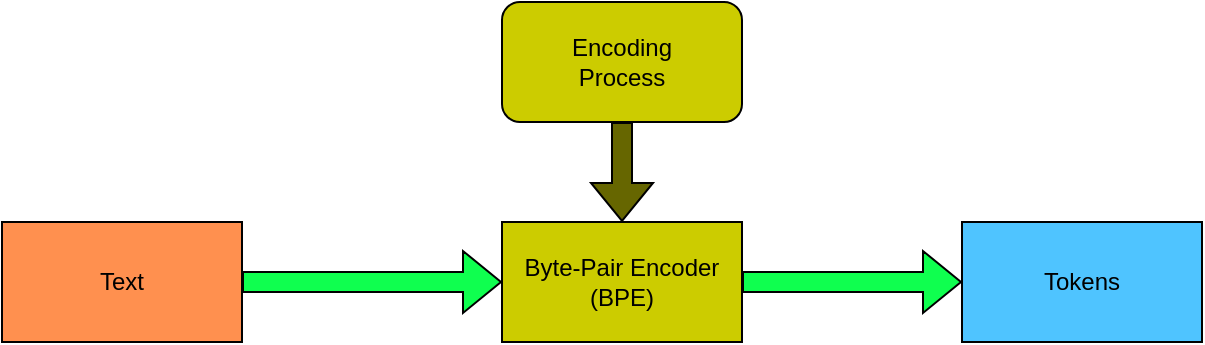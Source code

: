 <mxfile version="24.5.2" type="github">
  <diagram name="Page-1" id="hEqjnrV1hhbZaAEsEmEU">
    <mxGraphModel dx="962" dy="510" grid="1" gridSize="10" guides="1" tooltips="1" connect="1" arrows="1" fold="1" page="1" pageScale="1" pageWidth="850" pageHeight="1100" math="0" shadow="0">
      <root>
        <mxCell id="0" />
        <mxCell id="1" parent="0" />
        <mxCell id="UKuKk4aacnZ8U92alZh_-1" value="Text" style="rounded=0;whiteSpace=wrap;html=1;fillColor=#FF904F;" vertex="1" parent="1">
          <mxGeometry x="70" y="440" width="120" height="60" as="geometry" />
        </mxCell>
        <mxCell id="UKuKk4aacnZ8U92alZh_-3" value="Byte-Pair Encoder (BPE)" style="rounded=0;whiteSpace=wrap;html=1;fillColor=#CCCC00;" vertex="1" parent="1">
          <mxGeometry x="320" y="440" width="120" height="60" as="geometry" />
        </mxCell>
        <mxCell id="UKuKk4aacnZ8U92alZh_-6" value="Tokens" style="rounded=0;whiteSpace=wrap;html=1;fillColor=#4FC4FF;" vertex="1" parent="1">
          <mxGeometry x="550" y="440" width="120" height="60" as="geometry" />
        </mxCell>
        <mxCell id="UKuKk4aacnZ8U92alZh_-8" value="" style="shape=flexArrow;endArrow=classic;html=1;rounded=0;exitX=1;exitY=0.5;exitDx=0;exitDy=0;entryX=0;entryY=0.5;entryDx=0;entryDy=0;fillColor=#0FFF4F;" edge="1" parent="1" source="UKuKk4aacnZ8U92alZh_-3" target="UKuKk4aacnZ8U92alZh_-6">
          <mxGeometry width="50" height="50" relative="1" as="geometry">
            <mxPoint x="480" y="570" as="sourcePoint" />
            <mxPoint x="530" y="520" as="targetPoint" />
          </mxGeometry>
        </mxCell>
        <mxCell id="UKuKk4aacnZ8U92alZh_-10" value="" style="shape=flexArrow;endArrow=classic;html=1;rounded=0;entryX=0;entryY=0.5;entryDx=0;entryDy=0;fillColor=#0FFF4F;" edge="1" parent="1" source="UKuKk4aacnZ8U92alZh_-1" target="UKuKk4aacnZ8U92alZh_-3">
          <mxGeometry width="50" height="50" relative="1" as="geometry">
            <mxPoint x="450" y="480" as="sourcePoint" />
            <mxPoint x="560" y="480" as="targetPoint" />
          </mxGeometry>
        </mxCell>
        <mxCell id="UKuKk4aacnZ8U92alZh_-12" value="Encoding &lt;br&gt;Process" style="rounded=1;whiteSpace=wrap;html=1;fillColor=#CCCC00;" vertex="1" parent="1">
          <mxGeometry x="320" y="330" width="120" height="60" as="geometry" />
        </mxCell>
        <mxCell id="UKuKk4aacnZ8U92alZh_-16" value="" style="shape=flexArrow;endArrow=classic;html=1;rounded=0;entryX=0.5;entryY=0;entryDx=0;entryDy=0;fillColor=#666600;" edge="1" parent="1" source="UKuKk4aacnZ8U92alZh_-12" target="UKuKk4aacnZ8U92alZh_-3">
          <mxGeometry width="50" height="50" relative="1" as="geometry">
            <mxPoint x="450" y="480" as="sourcePoint" />
            <mxPoint x="560" y="480" as="targetPoint" />
          </mxGeometry>
        </mxCell>
      </root>
    </mxGraphModel>
  </diagram>
</mxfile>
